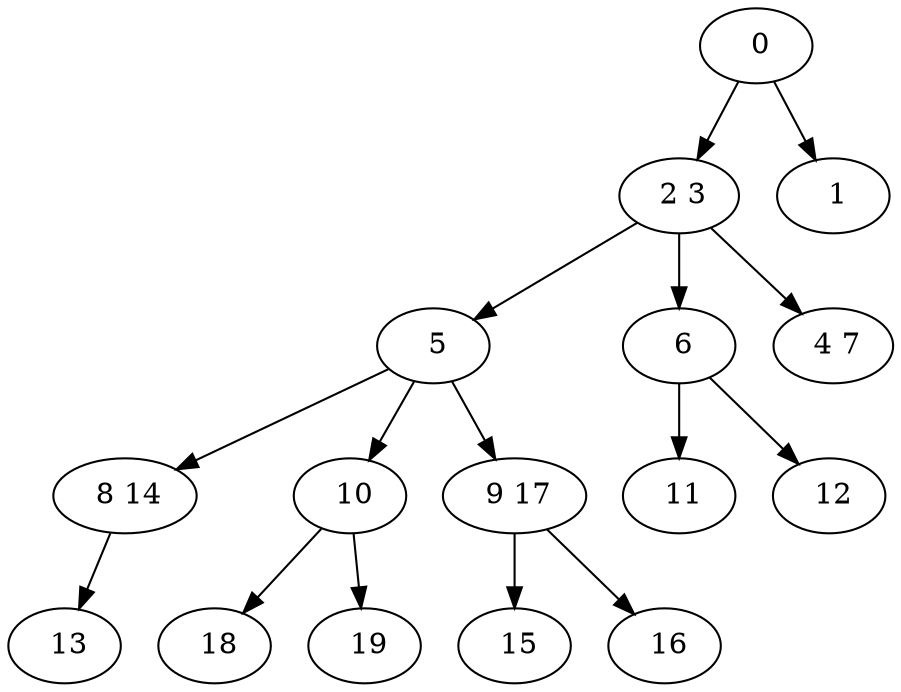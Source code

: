 digraph mytree {
" 0" -> " 2 3";
" 0" -> " 1";
" 2 3" -> " 5";
" 2 3" -> " 6";
" 2 3" -> " 4 7";
" 5" -> " 8 14";
" 5" -> " 10";
" 5" -> " 9 17";
" 8 14" -> " 13";
" 10" -> " 18";
" 10" -> " 19";
" 9 17" -> " 15";
" 9 17" -> " 16";
" 13";
" 18";
" 19";
" 1";
" 15";
" 16";
" 11";
" 6" -> " 11";
" 6" -> " 12";
" 12";
" 4 7";
}

